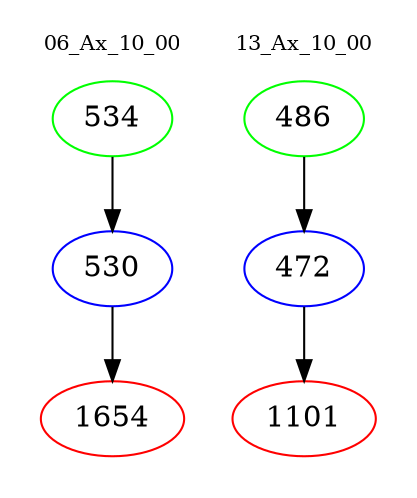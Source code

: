 digraph{
subgraph cluster_0 {
color = white
label = "06_Ax_10_00";
fontsize=10;
T0_534 [label="534", color="green"]
T0_534 -> T0_530 [color="black"]
T0_530 [label="530", color="blue"]
T0_530 -> T0_1654 [color="black"]
T0_1654 [label="1654", color="red"]
}
subgraph cluster_1 {
color = white
label = "13_Ax_10_00";
fontsize=10;
T1_486 [label="486", color="green"]
T1_486 -> T1_472 [color="black"]
T1_472 [label="472", color="blue"]
T1_472 -> T1_1101 [color="black"]
T1_1101 [label="1101", color="red"]
}
}
